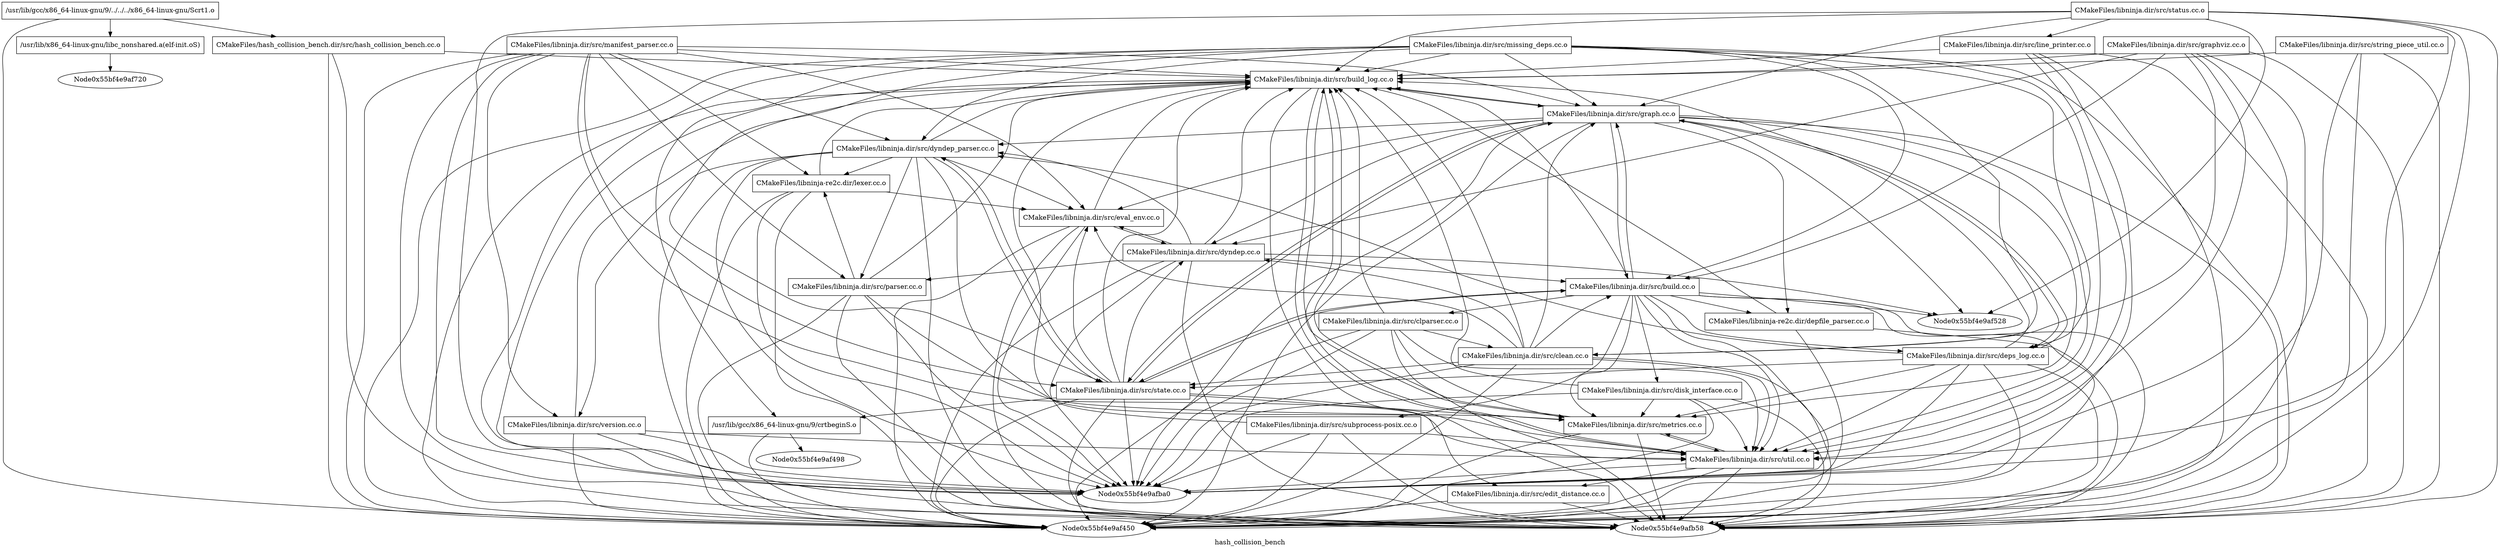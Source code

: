 digraph "hash_collision_bench" {
	label="hash_collision_bench";

	Node0x55bf4e9af060 [shape=record,label="{/usr/lib/gcc/x86_64-linux-gnu/9/../../../x86_64-linux-gnu/Scrt1.o}"];
	Node0x55bf4e9af060 -> Node0x55bf4e9af138;
	Node0x55bf4e9af060 -> Node0x55bf4e9af330;
	Node0x55bf4e9af060 -> Node0x55bf4e9af450;
	Node0x55bf4e9afd08 [shape=record,label="{/usr/lib/gcc/x86_64-linux-gnu/9/crtbeginS.o}"];
	Node0x55bf4e9afd08 -> Node0x55bf4e9af498;
	Node0x55bf4e9afd08 -> Node0x55bf4e9af450;
	Node0x55bf4e9af258 [shape=record,label="{CMakeFiles/libninja.dir/src/build_log.cc.o}"];
	Node0x55bf4e9af258 -> Node0x55bf4e9aee68;
	Node0x55bf4e9af258 -> Node0x55bf4e9afc30;
	Node0x55bf4e9af258 -> Node0x55bf4e9aef40;
	Node0x55bf4e9af258 -> Node0x55bf4e9afb58;
	Node0x55bf4e9af258 -> Node0x55bf4e9afba0;
	Node0x55bf4e9af258 -> Node0x55bf4e9af450;
	Node0x55bf4e9af768 [shape=record,label="{CMakeFiles/libninja.dir/src/build.cc.o}"];
	Node0x55bf4e9af768 -> Node0x55bf4e9af258;
	Node0x55bf4e9af768 -> Node0x55bf4e9af210;
	Node0x55bf4e9af768 -> Node0x55bf4e9af528;
	Node0x55bf4e9af768 -> Node0x55bf4e9afc78;
	Node0x55bf4e9af768 -> Node0x55bf4e9af600;
	Node0x55bf4e9af768 -> Node0x55bf4e9aee68;
	Node0x55bf4e9af768 -> Node0x55bf4e9afc30;
	Node0x55bf4e9af768 -> Node0x55bf4e9af888;
	Node0x55bf4e9af768 -> Node0x55bf4e9aef40;
	Node0x55bf4e9af768 -> Node0x55bf4e9afac8;
	Node0x55bf4e9af768 -> Node0x55bf4e9af5b8;
	Node0x55bf4e9af768 -> Node0x55bf4e9afb58;
	Node0x55bf4e9af768 -> Node0x55bf4e9afba0;
	Node0x55bf4e9af768 -> Node0x55bf4e9af450;
	Node0x55bf4e9afe70 [shape=record,label="{CMakeFiles/libninja.dir/src/clean.cc.o}"];
	Node0x55bf4e9afe70 -> Node0x55bf4e9af258;
	Node0x55bf4e9afe70 -> Node0x55bf4e9af768;
	Node0x55bf4e9afe70 -> Node0x55bf4e9af8d0;
	Node0x55bf4e9afe70 -> Node0x55bf4e9afa38;
	Node0x55bf4e9afe70 -> Node0x55bf4e9aee68;
	Node0x55bf4e9afe70 -> Node0x55bf4e9af888;
	Node0x55bf4e9afe70 -> Node0x55bf4e9aef40;
	Node0x55bf4e9afe70 -> Node0x55bf4e9afb58;
	Node0x55bf4e9afe70 -> Node0x55bf4e9afba0;
	Node0x55bf4e9afe70 -> Node0x55bf4e9af450;
	Node0x55bf4e9af210 [shape=record,label="{CMakeFiles/libninja.dir/src/clparser.cc.o}"];
	Node0x55bf4e9af210 -> Node0x55bf4e9af258;
	Node0x55bf4e9af210 -> Node0x55bf4e9afe70;
	Node0x55bf4e9af210 -> Node0x55bf4e9afc30;
	Node0x55bf4e9af210 -> Node0x55bf4e9aef40;
	Node0x55bf4e9af210 -> Node0x55bf4e9afb58;
	Node0x55bf4e9af210 -> Node0x55bf4e9afba0;
	Node0x55bf4e9af210 -> Node0x55bf4e9af450;
	Node0x55bf4e9af8d0 [shape=record,label="{CMakeFiles/libninja.dir/src/dyndep.cc.o}"];
	Node0x55bf4e9af8d0 -> Node0x55bf4e9af258;
	Node0x55bf4e9af8d0 -> Node0x55bf4e9af768;
	Node0x55bf4e9af8d0 -> Node0x55bf4e9aeeb0;
	Node0x55bf4e9af8d0 -> Node0x55bf4e9af528;
	Node0x55bf4e9af8d0 -> Node0x55bf4e9afa38;
	Node0x55bf4e9af8d0 -> Node0x55bf4e9aedd8;
	Node0x55bf4e9af8d0 -> Node0x55bf4e9afb58;
	Node0x55bf4e9af8d0 -> Node0x55bf4e9afba0;
	Node0x55bf4e9af8d0 -> Node0x55bf4e9af450;
	Node0x55bf4e9aeeb0 [shape=record,label="{CMakeFiles/libninja.dir/src/dyndep_parser.cc.o}"];
	Node0x55bf4e9aeeb0 -> Node0x55bf4e9af258;
	Node0x55bf4e9aeeb0 -> Node0x55bf4e9afa38;
	Node0x55bf4e9aeeb0 -> Node0x55bf4e9aedd8;
	Node0x55bf4e9aeeb0 -> Node0x55bf4e9af888;
	Node0x55bf4e9aeeb0 -> Node0x55bf4e9aef40;
	Node0x55bf4e9aeeb0 -> Node0x55bf4e9afa80;
	Node0x55bf4e9aeeb0 -> Node0x55bf4e9af7b0;
	Node0x55bf4e9aeeb0 -> Node0x55bf4e9afb58;
	Node0x55bf4e9aeeb0 -> Node0x55bf4e9afba0;
	Node0x55bf4e9aeeb0 -> Node0x55bf4e9af450;
	Node0x55bf4e9afc78 [shape=record,label="{CMakeFiles/libninja.dir/src/deps_log.cc.o}"];
	Node0x55bf4e9afc78 -> Node0x55bf4e9af258;
	Node0x55bf4e9afc78 -> Node0x55bf4e9aeeb0;
	Node0x55bf4e9afc78 -> Node0x55bf4e9aee68;
	Node0x55bf4e9afc78 -> Node0x55bf4e9afc30;
	Node0x55bf4e9afc78 -> Node0x55bf4e9af888;
	Node0x55bf4e9afc78 -> Node0x55bf4e9aef40;
	Node0x55bf4e9afc78 -> Node0x55bf4e9afb58;
	Node0x55bf4e9afc78 -> Node0x55bf4e9afba0;
	Node0x55bf4e9afc78 -> Node0x55bf4e9af450;
	Node0x55bf4e9af600 [shape=record,label="{CMakeFiles/libninja.dir/src/disk_interface.cc.o}"];
	Node0x55bf4e9af600 -> Node0x55bf4e9af258;
	Node0x55bf4e9af600 -> Node0x55bf4e9afc30;
	Node0x55bf4e9af600 -> Node0x55bf4e9aef40;
	Node0x55bf4e9af600 -> Node0x55bf4e9afb58;
	Node0x55bf4e9af600 -> Node0x55bf4e9afba0;
	Node0x55bf4e9af600 -> Node0x55bf4e9af450;
	Node0x55bf4e9afcc0 [shape=record,label="{CMakeFiles/libninja.dir/src/edit_distance.cc.o}"];
	Node0x55bf4e9afcc0 -> Node0x55bf4e9afb58;
	Node0x55bf4e9afcc0 -> Node0x55bf4e9af450;
	Node0x55bf4e9afa38 [shape=record,label="{CMakeFiles/libninja.dir/src/eval_env.cc.o}"];
	Node0x55bf4e9afa38 -> Node0x55bf4e9af258;
	Node0x55bf4e9afa38 -> Node0x55bf4e9af8d0;
	Node0x55bf4e9afa38 -> Node0x55bf4e9afb58;
	Node0x55bf4e9afa38 -> Node0x55bf4e9afba0;
	Node0x55bf4e9afa38 -> Node0x55bf4e9af450;
	Node0x55bf4e9aee68 [shape=record,label="{CMakeFiles/libninja.dir/src/graph.cc.o}"];
	Node0x55bf4e9aee68 -> Node0x55bf4e9af258;
	Node0x55bf4e9aee68 -> Node0x55bf4e9af768;
	Node0x55bf4e9aee68 -> Node0x55bf4e9af8d0;
	Node0x55bf4e9aee68 -> Node0x55bf4e9aeeb0;
	Node0x55bf4e9aee68 -> Node0x55bf4e9af528;
	Node0x55bf4e9aee68 -> Node0x55bf4e9afc78;
	Node0x55bf4e9aee68 -> Node0x55bf4e9afa38;
	Node0x55bf4e9aee68 -> Node0x55bf4e9afc30;
	Node0x55bf4e9aee68 -> Node0x55bf4e9af888;
	Node0x55bf4e9aee68 -> Node0x55bf4e9aef40;
	Node0x55bf4e9aee68 -> Node0x55bf4e9af5b8;
	Node0x55bf4e9aee68 -> Node0x55bf4e9afb58;
	Node0x55bf4e9aee68 -> Node0x55bf4e9afba0;
	Node0x55bf4e9aee68 -> Node0x55bf4e9af450;
	Node0x55bf4e9afeb8 [shape=record,label="{CMakeFiles/libninja.dir/src/graphviz.cc.o}"];
	Node0x55bf4e9afeb8 -> Node0x55bf4e9af258;
	Node0x55bf4e9afeb8 -> Node0x55bf4e9af768;
	Node0x55bf4e9afeb8 -> Node0x55bf4e9afe70;
	Node0x55bf4e9afeb8 -> Node0x55bf4e9af8d0;
	Node0x55bf4e9afeb8 -> Node0x55bf4e9aef40;
	Node0x55bf4e9afeb8 -> Node0x55bf4e9afb58;
	Node0x55bf4e9afeb8 -> Node0x55bf4e9afba0;
	Node0x55bf4e9afeb8 -> Node0x55bf4e9af450;
	Node0x55bf4e9af918 [shape=record,label="{CMakeFiles/libninja.dir/src/line_printer.cc.o}"];
	Node0x55bf4e9af918 -> Node0x55bf4e9af258;
	Node0x55bf4e9af918 -> Node0x55bf4e9aef40;
	Node0x55bf4e9af918 -> Node0x55bf4e9afb58;
	Node0x55bf4e9af918 -> Node0x55bf4e9afba0;
	Node0x55bf4e9af918 -> Node0x55bf4e9af450;
	Node0x55bf4e9aed90 [shape=record,label="{CMakeFiles/libninja.dir/src/manifest_parser.cc.o}"];
	Node0x55bf4e9aed90 -> Node0x55bf4e9af258;
	Node0x55bf4e9aed90 -> Node0x55bf4e9aeeb0;
	Node0x55bf4e9aed90 -> Node0x55bf4e9afa38;
	Node0x55bf4e9aed90 -> Node0x55bf4e9aee68;
	Node0x55bf4e9aed90 -> Node0x55bf4e9aedd8;
	Node0x55bf4e9aed90 -> Node0x55bf4e9af888;
	Node0x55bf4e9aed90 -> Node0x55bf4e9aef40;
	Node0x55bf4e9aed90 -> Node0x55bf4e9afa80;
	Node0x55bf4e9aed90 -> Node0x55bf4e9af7b0;
	Node0x55bf4e9aed90 -> Node0x55bf4e9afb58;
	Node0x55bf4e9aed90 -> Node0x55bf4e9afba0;
	Node0x55bf4e9aed90 -> Node0x55bf4e9af450;
	Node0x55bf4e9afc30 [shape=record,label="{CMakeFiles/libninja.dir/src/metrics.cc.o}"];
	Node0x55bf4e9afc30 -> Node0x55bf4e9af258;
	Node0x55bf4e9afc30 -> Node0x55bf4e9aef40;
	Node0x55bf4e9afc30 -> Node0x55bf4e9afb58;
	Node0x55bf4e9afc30 -> Node0x55bf4e9af450;
	Node0x55bf4e9af570 [shape=record,label="{CMakeFiles/libninja.dir/src/missing_deps.cc.o}"];
	Node0x55bf4e9af570 -> Node0x55bf4e9afd08;
	Node0x55bf4e9af570 -> Node0x55bf4e9af258;
	Node0x55bf4e9af570 -> Node0x55bf4e9af768;
	Node0x55bf4e9af570 -> Node0x55bf4e9afe70;
	Node0x55bf4e9af570 -> Node0x55bf4e9aeeb0;
	Node0x55bf4e9af570 -> Node0x55bf4e9afc78;
	Node0x55bf4e9af570 -> Node0x55bf4e9aee68;
	Node0x55bf4e9af570 -> Node0x55bf4e9af888;
	Node0x55bf4e9af570 -> Node0x55bf4e9aef40;
	Node0x55bf4e9af570 -> Node0x55bf4e9afb58;
	Node0x55bf4e9af570 -> Node0x55bf4e9afba0;
	Node0x55bf4e9af570 -> Node0x55bf4e9af450;
	Node0x55bf4e9aedd8 [shape=record,label="{CMakeFiles/libninja.dir/src/parser.cc.o}"];
	Node0x55bf4e9aedd8 -> Node0x55bf4e9af258;
	Node0x55bf4e9aedd8 -> Node0x55bf4e9afc30;
	Node0x55bf4e9aedd8 -> Node0x55bf4e9af7b0;
	Node0x55bf4e9aedd8 -> Node0x55bf4e9afb58;
	Node0x55bf4e9aedd8 -> Node0x55bf4e9afba0;
	Node0x55bf4e9aedd8 -> Node0x55bf4e9af450;
	Node0x55bf4e9af888 [shape=record,label="{CMakeFiles/libninja.dir/src/state.cc.o}"];
	Node0x55bf4e9af888 -> Node0x55bf4e9afd08;
	Node0x55bf4e9af888 -> Node0x55bf4e9af258;
	Node0x55bf4e9af888 -> Node0x55bf4e9af768;
	Node0x55bf4e9af888 -> Node0x55bf4e9af8d0;
	Node0x55bf4e9af888 -> Node0x55bf4e9aeeb0;
	Node0x55bf4e9af888 -> Node0x55bf4e9afcc0;
	Node0x55bf4e9af888 -> Node0x55bf4e9afa38;
	Node0x55bf4e9af888 -> Node0x55bf4e9aee68;
	Node0x55bf4e9af888 -> Node0x55bf4e9afc30;
	Node0x55bf4e9af888 -> Node0x55bf4e9afb58;
	Node0x55bf4e9af888 -> Node0x55bf4e9afba0;
	Node0x55bf4e9af888 -> Node0x55bf4e9af450;
	Node0x55bf4e9af3c0 [shape=record,label="{CMakeFiles/libninja.dir/src/status.cc.o}"];
	Node0x55bf4e9af3c0 -> Node0x55bf4e9af258;
	Node0x55bf4e9af3c0 -> Node0x55bf4e9af528;
	Node0x55bf4e9af3c0 -> Node0x55bf4e9aee68;
	Node0x55bf4e9af3c0 -> Node0x55bf4e9af918;
	Node0x55bf4e9af3c0 -> Node0x55bf4e9aef40;
	Node0x55bf4e9af3c0 -> Node0x55bf4e9afb58;
	Node0x55bf4e9af3c0 -> Node0x55bf4e9afba0;
	Node0x55bf4e9af3c0 -> Node0x55bf4e9af450;
	Node0x55bf4e9aff00 [shape=record,label="{CMakeFiles/libninja.dir/src/string_piece_util.cc.o}"];
	Node0x55bf4e9aff00 -> Node0x55bf4e9af258;
	Node0x55bf4e9aff00 -> Node0x55bf4e9afb58;
	Node0x55bf4e9aff00 -> Node0x55bf4e9afba0;
	Node0x55bf4e9aff00 -> Node0x55bf4e9af450;
	Node0x55bf4e9aef40 [shape=record,label="{CMakeFiles/libninja.dir/src/util.cc.o}"];
	Node0x55bf4e9aef40 -> Node0x55bf4e9af258;
	Node0x55bf4e9aef40 -> Node0x55bf4e9afcc0;
	Node0x55bf4e9aef40 -> Node0x55bf4e9afc30;
	Node0x55bf4e9aef40 -> Node0x55bf4e9afb58;
	Node0x55bf4e9aef40 -> Node0x55bf4e9afba0;
	Node0x55bf4e9aef40 -> Node0x55bf4e9af450;
	Node0x55bf4e9afa80 [shape=record,label="{CMakeFiles/libninja.dir/src/version.cc.o}"];
	Node0x55bf4e9afa80 -> Node0x55bf4e9af258;
	Node0x55bf4e9afa80 -> Node0x55bf4e9aef40;
	Node0x55bf4e9afa80 -> Node0x55bf4e9afb58;
	Node0x55bf4e9afa80 -> Node0x55bf4e9afba0;
	Node0x55bf4e9afa80 -> Node0x55bf4e9af450;
	Node0x55bf4e9afac8 [shape=record,label="{CMakeFiles/libninja.dir/src/subprocess-posix.cc.o}"];
	Node0x55bf4e9afac8 -> Node0x55bf4e9af258;
	Node0x55bf4e9afac8 -> Node0x55bf4e9aef40;
	Node0x55bf4e9afac8 -> Node0x55bf4e9afb58;
	Node0x55bf4e9afac8 -> Node0x55bf4e9afba0;
	Node0x55bf4e9afac8 -> Node0x55bf4e9af450;
	Node0x55bf4e9af5b8 [shape=record,label="{CMakeFiles/libninja-re2c.dir/depfile_parser.cc.o}"];
	Node0x55bf4e9af5b8 -> Node0x55bf4e9af258;
	Node0x55bf4e9af5b8 -> Node0x55bf4e9afb58;
	Node0x55bf4e9af5b8 -> Node0x55bf4e9af450;
	Node0x55bf4e9af7b0 [shape=record,label="{CMakeFiles/libninja-re2c.dir/lexer.cc.o}"];
	Node0x55bf4e9af7b0 -> Node0x55bf4e9af258;
	Node0x55bf4e9af7b0 -> Node0x55bf4e9afa38;
	Node0x55bf4e9af7b0 -> Node0x55bf4e9afb58;
	Node0x55bf4e9af7b0 -> Node0x55bf4e9afba0;
	Node0x55bf4e9af7b0 -> Node0x55bf4e9af450;
	Node0x55bf4e9af138 [shape=record,label="{CMakeFiles/hash_collision_bench.dir/src/hash_collision_bench.cc.o}"];
	Node0x55bf4e9af138 -> Node0x55bf4e9af258;
	Node0x55bf4e9af138 -> Node0x55bf4e9afb58;
	Node0x55bf4e9af138 -> Node0x55bf4e9af450;
	Node0x55bf4e9af330 [shape=record,label="{/usr/lib/x86_64-linux-gnu/libc_nonshared.a(elf-init.oS)}"];
	Node0x55bf4e9af330 -> Node0x55bf4e9af720;
}
